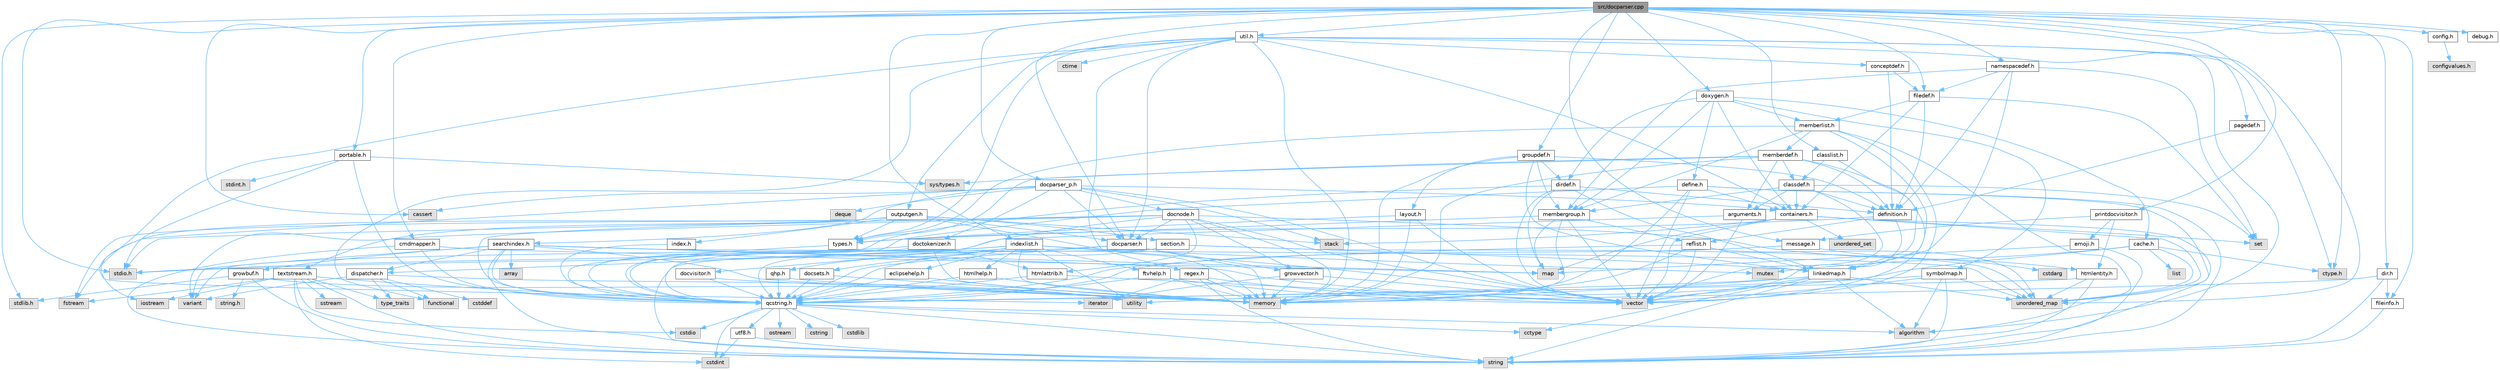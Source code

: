 digraph "src/docparser.cpp"
{
 // INTERACTIVE_SVG=YES
 // LATEX_PDF_SIZE
  bgcolor="transparent";
  edge [fontname=Helvetica,fontsize=10,labelfontname=Helvetica,labelfontsize=10];
  node [fontname=Helvetica,fontsize=10,shape=box,height=0.2,width=0.4];
  Node1 [label="src/docparser.cpp",height=0.2,width=0.4,color="gray40", fillcolor="grey60", style="filled", fontcolor="black",tooltip=" "];
  Node1 -> Node2 [color="steelblue1",style="solid"];
  Node2 [label="stdio.h",height=0.2,width=0.4,color="grey60", fillcolor="#E0E0E0", style="filled",tooltip=" "];
  Node1 -> Node3 [color="steelblue1",style="solid"];
  Node3 [label="stdlib.h",height=0.2,width=0.4,color="grey60", fillcolor="#E0E0E0", style="filled",tooltip=" "];
  Node1 -> Node4 [color="steelblue1",style="solid"];
  Node4 [label="cassert",height=0.2,width=0.4,color="grey60", fillcolor="#E0E0E0", style="filled",tooltip=" "];
  Node1 -> Node5 [color="steelblue1",style="solid"];
  Node5 [label="ctype.h",height=0.2,width=0.4,color="grey60", fillcolor="#E0E0E0", style="filled",tooltip=" "];
  Node1 -> Node6 [color="steelblue1",style="solid"];
  Node6 [label="classlist.h",height=0.2,width=0.4,color="grey40", fillcolor="white", style="filled",URL="$d2/df8/classlist_8h.html",tooltip=" "];
  Node6 -> Node7 [color="steelblue1",style="solid"];
  Node7 [label="linkedmap.h",height=0.2,width=0.4,color="grey40", fillcolor="white", style="filled",URL="$da/de1/linkedmap_8h.html",tooltip=" "];
  Node7 -> Node8 [color="steelblue1",style="solid"];
  Node8 [label="unordered_map",height=0.2,width=0.4,color="grey60", fillcolor="#E0E0E0", style="filled",tooltip=" "];
  Node7 -> Node9 [color="steelblue1",style="solid"];
  Node9 [label="vector",height=0.2,width=0.4,color="grey60", fillcolor="#E0E0E0", style="filled",tooltip=" "];
  Node7 -> Node10 [color="steelblue1",style="solid"];
  Node10 [label="memory",height=0.2,width=0.4,color="grey60", fillcolor="#E0E0E0", style="filled",tooltip=" "];
  Node7 -> Node11 [color="steelblue1",style="solid"];
  Node11 [label="string",height=0.2,width=0.4,color="grey60", fillcolor="#E0E0E0", style="filled",tooltip=" "];
  Node7 -> Node12 [color="steelblue1",style="solid"];
  Node12 [label="algorithm",height=0.2,width=0.4,color="grey60", fillcolor="#E0E0E0", style="filled",tooltip=" "];
  Node7 -> Node13 [color="steelblue1",style="solid"];
  Node13 [label="cctype",height=0.2,width=0.4,color="grey60", fillcolor="#E0E0E0", style="filled",tooltip=" "];
  Node7 -> Node14 [color="steelblue1",style="solid"];
  Node14 [label="qcstring.h",height=0.2,width=0.4,color="grey40", fillcolor="white", style="filled",URL="$d7/d5c/qcstring_8h.html",tooltip=" "];
  Node14 -> Node11 [color="steelblue1",style="solid"];
  Node14 -> Node12 [color="steelblue1",style="solid"];
  Node14 -> Node13 [color="steelblue1",style="solid"];
  Node14 -> Node15 [color="steelblue1",style="solid"];
  Node15 [label="cstring",height=0.2,width=0.4,color="grey60", fillcolor="#E0E0E0", style="filled",tooltip=" "];
  Node14 -> Node16 [color="steelblue1",style="solid"];
  Node16 [label="cstdio",height=0.2,width=0.4,color="grey60", fillcolor="#E0E0E0", style="filled",tooltip=" "];
  Node14 -> Node17 [color="steelblue1",style="solid"];
  Node17 [label="cstdlib",height=0.2,width=0.4,color="grey60", fillcolor="#E0E0E0", style="filled",tooltip=" "];
  Node14 -> Node18 [color="steelblue1",style="solid"];
  Node18 [label="cstdint",height=0.2,width=0.4,color="grey60", fillcolor="#E0E0E0", style="filled",tooltip=" "];
  Node14 -> Node19 [color="steelblue1",style="solid"];
  Node19 [label="ostream",height=0.2,width=0.4,color="grey60", fillcolor="#E0E0E0", style="filled",tooltip=" "];
  Node14 -> Node20 [color="steelblue1",style="solid"];
  Node20 [label="utf8.h",height=0.2,width=0.4,color="grey40", fillcolor="white", style="filled",URL="$db/d7c/utf8_8h.html",tooltip="Various UTF8 related helper functions."];
  Node20 -> Node18 [color="steelblue1",style="solid"];
  Node20 -> Node11 [color="steelblue1",style="solid"];
  Node6 -> Node21 [color="steelblue1",style="solid"];
  Node21 [label="classdef.h",height=0.2,width=0.4,color="grey40", fillcolor="white", style="filled",URL="$d1/da6/classdef_8h.html",tooltip=" "];
  Node21 -> Node9 [color="steelblue1",style="solid"];
  Node21 -> Node22 [color="steelblue1",style="solid"];
  Node22 [label="set",height=0.2,width=0.4,color="grey60", fillcolor="#E0E0E0", style="filled",tooltip=" "];
  Node21 -> Node23 [color="steelblue1",style="solid"];
  Node23 [label="containers.h",height=0.2,width=0.4,color="grey40", fillcolor="white", style="filled",URL="$d5/d75/containers_8h.html",tooltip=" "];
  Node23 -> Node9 [color="steelblue1",style="solid"];
  Node23 -> Node11 [color="steelblue1",style="solid"];
  Node23 -> Node22 [color="steelblue1",style="solid"];
  Node23 -> Node24 [color="steelblue1",style="solid"];
  Node24 [label="map",height=0.2,width=0.4,color="grey60", fillcolor="#E0E0E0", style="filled",tooltip=" "];
  Node23 -> Node25 [color="steelblue1",style="solid"];
  Node25 [label="unordered_set",height=0.2,width=0.4,color="grey60", fillcolor="#E0E0E0", style="filled",tooltip=" "];
  Node23 -> Node8 [color="steelblue1",style="solid"];
  Node23 -> Node26 [color="steelblue1",style="solid"];
  Node26 [label="stack",height=0.2,width=0.4,color="grey60", fillcolor="#E0E0E0", style="filled",tooltip=" "];
  Node21 -> Node27 [color="steelblue1",style="solid"];
  Node27 [label="definition.h",height=0.2,width=0.4,color="grey40", fillcolor="white", style="filled",URL="$df/da1/definition_8h.html",tooltip=" "];
  Node27 -> Node9 [color="steelblue1",style="solid"];
  Node27 -> Node28 [color="steelblue1",style="solid"];
  Node28 [label="types.h",height=0.2,width=0.4,color="grey40", fillcolor="white", style="filled",URL="$d9/d49/types_8h.html",tooltip="This file contains a number of basic enums and types."];
  Node28 -> Node14 [color="steelblue1",style="solid"];
  Node27 -> Node29 [color="steelblue1",style="solid"];
  Node29 [label="reflist.h",height=0.2,width=0.4,color="grey40", fillcolor="white", style="filled",URL="$d1/d02/reflist_8h.html",tooltip=" "];
  Node29 -> Node9 [color="steelblue1",style="solid"];
  Node29 -> Node8 [color="steelblue1",style="solid"];
  Node29 -> Node10 [color="steelblue1",style="solid"];
  Node29 -> Node14 [color="steelblue1",style="solid"];
  Node29 -> Node7 [color="steelblue1",style="solid"];
  Node21 -> Node30 [color="steelblue1",style="solid"];
  Node30 [label="arguments.h",height=0.2,width=0.4,color="grey40", fillcolor="white", style="filled",URL="$df/d9b/arguments_8h.html",tooltip=" "];
  Node30 -> Node9 [color="steelblue1",style="solid"];
  Node30 -> Node14 [color="steelblue1",style="solid"];
  Node21 -> Node31 [color="steelblue1",style="solid"];
  Node31 [label="membergroup.h",height=0.2,width=0.4,color="grey40", fillcolor="white", style="filled",URL="$d9/d11/membergroup_8h.html",tooltip=" "];
  Node31 -> Node9 [color="steelblue1",style="solid"];
  Node31 -> Node24 [color="steelblue1",style="solid"];
  Node31 -> Node10 [color="steelblue1",style="solid"];
  Node31 -> Node28 [color="steelblue1",style="solid"];
  Node31 -> Node29 [color="steelblue1",style="solid"];
  Node1 -> Node32 [color="steelblue1",style="solid"];
  Node32 [label="cmdmapper.h",height=0.2,width=0.4,color="grey40", fillcolor="white", style="filled",URL="$d3/d42/cmdmapper_8h.html",tooltip=" "];
  Node32 -> Node24 [color="steelblue1",style="solid"];
  Node32 -> Node11 [color="steelblue1",style="solid"];
  Node32 -> Node14 [color="steelblue1",style="solid"];
  Node1 -> Node33 [color="steelblue1",style="solid"];
  Node33 [label="config.h",height=0.2,width=0.4,color="grey40", fillcolor="white", style="filled",URL="$db/d16/config_8h.html",tooltip=" "];
  Node33 -> Node34 [color="steelblue1",style="solid"];
  Node34 [label="configvalues.h",height=0.2,width=0.4,color="grey60", fillcolor="#E0E0E0", style="filled",tooltip=" "];
  Node1 -> Node35 [color="steelblue1",style="solid"];
  Node35 [label="debug.h",height=0.2,width=0.4,color="grey40", fillcolor="white", style="filled",URL="$db/d16/debug_8h.html",tooltip=" "];
  Node1 -> Node36 [color="steelblue1",style="solid"];
  Node36 [label="dir.h",height=0.2,width=0.4,color="grey40", fillcolor="white", style="filled",URL="$df/d9c/dir_8h.html",tooltip=" "];
  Node36 -> Node11 [color="steelblue1",style="solid"];
  Node36 -> Node10 [color="steelblue1",style="solid"];
  Node36 -> Node37 [color="steelblue1",style="solid"];
  Node37 [label="fileinfo.h",height=0.2,width=0.4,color="grey40", fillcolor="white", style="filled",URL="$df/d45/fileinfo_8h.html",tooltip=" "];
  Node37 -> Node11 [color="steelblue1",style="solid"];
  Node1 -> Node38 [color="steelblue1",style="solid"];
  Node38 [label="docparser.h",height=0.2,width=0.4,color="grey40", fillcolor="white", style="filled",URL="$de/d9c/docparser_8h.html",tooltip=" "];
  Node38 -> Node2 [color="steelblue1",style="solid"];
  Node38 -> Node10 [color="steelblue1",style="solid"];
  Node38 -> Node14 [color="steelblue1",style="solid"];
  Node38 -> Node39 [color="steelblue1",style="solid"];
  Node39 [label="growvector.h",height=0.2,width=0.4,color="grey40", fillcolor="white", style="filled",URL="$d7/d50/growvector_8h.html",tooltip=" "];
  Node39 -> Node9 [color="steelblue1",style="solid"];
  Node39 -> Node10 [color="steelblue1",style="solid"];
  Node39 -> Node40 [color="steelblue1",style="solid"];
  Node40 [label="iterator",height=0.2,width=0.4,color="grey60", fillcolor="#E0E0E0", style="filled",tooltip=" "];
  Node1 -> Node41 [color="steelblue1",style="solid"];
  Node41 [label="docparser_p.h",height=0.2,width=0.4,color="grey40", fillcolor="white", style="filled",URL="$df/dc9/docparser__p_8h.html",tooltip="Private header shared between docparser.cpp and docnode.cpp."];
  Node41 -> Node4 [color="steelblue1",style="solid"];
  Node41 -> Node26 [color="steelblue1",style="solid"];
  Node41 -> Node40 [color="steelblue1",style="solid"];
  Node41 -> Node9 [color="steelblue1",style="solid"];
  Node41 -> Node42 [color="steelblue1",style="solid"];
  Node42 [label="deque",height=0.2,width=0.4,color="grey60", fillcolor="#E0E0E0", style="filled",tooltip=" "];
  Node41 -> Node23 [color="steelblue1",style="solid"];
  Node41 -> Node38 [color="steelblue1",style="solid"];
  Node41 -> Node43 [color="steelblue1",style="solid"];
  Node43 [label="docnode.h",height=0.2,width=0.4,color="grey40", fillcolor="white", style="filled",URL="$de/d2b/docnode_8h.html",tooltip=" "];
  Node43 -> Node2 [color="steelblue1",style="solid"];
  Node43 -> Node9 [color="steelblue1",style="solid"];
  Node43 -> Node10 [color="steelblue1",style="solid"];
  Node43 -> Node44 [color="steelblue1",style="solid"];
  Node44 [label="variant",height=0.2,width=0.4,color="grey60", fillcolor="#E0E0E0", style="filled",tooltip=" "];
  Node43 -> Node14 [color="steelblue1",style="solid"];
  Node43 -> Node45 [color="steelblue1",style="solid"];
  Node45 [label="docvisitor.h",height=0.2,width=0.4,color="grey40", fillcolor="white", style="filled",URL="$d2/d3c/docvisitor_8h.html",tooltip=" "];
  Node45 -> Node10 [color="steelblue1",style="solid"];
  Node45 -> Node14 [color="steelblue1",style="solid"];
  Node43 -> Node38 [color="steelblue1",style="solid"];
  Node43 -> Node46 [color="steelblue1",style="solid"];
  Node46 [label="htmlattrib.h",height=0.2,width=0.4,color="grey40", fillcolor="white", style="filled",URL="$d0/d73/htmlattrib_8h.html",tooltip=" "];
  Node46 -> Node9 [color="steelblue1",style="solid"];
  Node46 -> Node14 [color="steelblue1",style="solid"];
  Node43 -> Node47 [color="steelblue1",style="solid"];
  Node47 [label="htmlentity.h",height=0.2,width=0.4,color="grey40", fillcolor="white", style="filled",URL="$db/dc6/htmlentity_8h.html",tooltip=" "];
  Node47 -> Node8 [color="steelblue1",style="solid"];
  Node47 -> Node11 [color="steelblue1",style="solid"];
  Node47 -> Node14 [color="steelblue1",style="solid"];
  Node43 -> Node39 [color="steelblue1",style="solid"];
  Node41 -> Node48 [color="steelblue1",style="solid"];
  Node48 [label="doctokenizer.h",height=0.2,width=0.4,color="grey40", fillcolor="white", style="filled",URL="$d0/d0c/doctokenizer_8h.html",tooltip=" "];
  Node48 -> Node2 [color="steelblue1",style="solid"];
  Node48 -> Node10 [color="steelblue1",style="solid"];
  Node48 -> Node46 [color="steelblue1",style="solid"];
  Node48 -> Node14 [color="steelblue1",style="solid"];
  Node41 -> Node49 [color="steelblue1",style="solid"];
  Node49 [label="searchindex.h",height=0.2,width=0.4,color="grey40", fillcolor="white", style="filled",URL="$de/d07/searchindex_8h.html",tooltip="Web server based search engine."];
  Node49 -> Node10 [color="steelblue1",style="solid"];
  Node49 -> Node9 [color="steelblue1",style="solid"];
  Node49 -> Node24 [color="steelblue1",style="solid"];
  Node49 -> Node8 [color="steelblue1",style="solid"];
  Node49 -> Node11 [color="steelblue1",style="solid"];
  Node49 -> Node50 [color="steelblue1",style="solid"];
  Node50 [label="array",height=0.2,width=0.4,color="grey60", fillcolor="#E0E0E0", style="filled",tooltip=" "];
  Node49 -> Node44 [color="steelblue1",style="solid"];
  Node49 -> Node14 [color="steelblue1",style="solid"];
  Node49 -> Node51 [color="steelblue1",style="solid"];
  Node51 [label="growbuf.h",height=0.2,width=0.4,color="grey40", fillcolor="white", style="filled",URL="$dd/d72/growbuf_8h.html",tooltip=" "];
  Node51 -> Node52 [color="steelblue1",style="solid"];
  Node52 [label="utility",height=0.2,width=0.4,color="grey60", fillcolor="#E0E0E0", style="filled",tooltip=" "];
  Node51 -> Node3 [color="steelblue1",style="solid"];
  Node51 -> Node53 [color="steelblue1",style="solid"];
  Node53 [label="string.h",height=0.2,width=0.4,color="grey60", fillcolor="#E0E0E0", style="filled",tooltip=" "];
  Node51 -> Node11 [color="steelblue1",style="solid"];
  Node49 -> Node54 [color="steelblue1",style="solid"];
  Node54 [label="dispatcher.h",height=0.2,width=0.4,color="grey40", fillcolor="white", style="filled",URL="$da/d73/dispatcher_8h.html",tooltip=" "];
  Node54 -> Node55 [color="steelblue1",style="solid"];
  Node55 [label="cstddef",height=0.2,width=0.4,color="grey60", fillcolor="#E0E0E0", style="filled",tooltip=" "];
  Node54 -> Node52 [color="steelblue1",style="solid"];
  Node54 -> Node56 [color="steelblue1",style="solid"];
  Node56 [label="functional",height=0.2,width=0.4,color="grey60", fillcolor="#E0E0E0", style="filled",tooltip=" "];
  Node54 -> Node44 [color="steelblue1",style="solid"];
  Node54 -> Node57 [color="steelblue1",style="solid"];
  Node57 [label="type_traits",height=0.2,width=0.4,color="grey60", fillcolor="#E0E0E0", style="filled",tooltip=" "];
  Node1 -> Node58 [color="steelblue1",style="solid"];
  Node58 [label="doxygen.h",height=0.2,width=0.4,color="grey40", fillcolor="white", style="filled",URL="$d1/da1/doxygen_8h.html",tooltip=" "];
  Node58 -> Node23 [color="steelblue1",style="solid"];
  Node58 -> Node31 [color="steelblue1",style="solid"];
  Node58 -> Node59 [color="steelblue1",style="solid"];
  Node59 [label="dirdef.h",height=0.2,width=0.4,color="grey40", fillcolor="white", style="filled",URL="$d6/d15/dirdef_8h.html",tooltip=" "];
  Node59 -> Node9 [color="steelblue1",style="solid"];
  Node59 -> Node24 [color="steelblue1",style="solid"];
  Node59 -> Node14 [color="steelblue1",style="solid"];
  Node59 -> Node7 [color="steelblue1",style="solid"];
  Node59 -> Node27 [color="steelblue1",style="solid"];
  Node58 -> Node60 [color="steelblue1",style="solid"];
  Node60 [label="memberlist.h",height=0.2,width=0.4,color="grey40", fillcolor="white", style="filled",URL="$dd/d78/memberlist_8h.html",tooltip=" "];
  Node60 -> Node9 [color="steelblue1",style="solid"];
  Node60 -> Node12 [color="steelblue1",style="solid"];
  Node60 -> Node61 [color="steelblue1",style="solid"];
  Node61 [label="memberdef.h",height=0.2,width=0.4,color="grey40", fillcolor="white", style="filled",URL="$d4/d46/memberdef_8h.html",tooltip=" "];
  Node61 -> Node9 [color="steelblue1",style="solid"];
  Node61 -> Node10 [color="steelblue1",style="solid"];
  Node61 -> Node62 [color="steelblue1",style="solid"];
  Node62 [label="sys/types.h",height=0.2,width=0.4,color="grey60", fillcolor="#E0E0E0", style="filled",tooltip=" "];
  Node61 -> Node28 [color="steelblue1",style="solid"];
  Node61 -> Node27 [color="steelblue1",style="solid"];
  Node61 -> Node30 [color="steelblue1",style="solid"];
  Node61 -> Node21 [color="steelblue1",style="solid"];
  Node60 -> Node7 [color="steelblue1",style="solid"];
  Node60 -> Node28 [color="steelblue1",style="solid"];
  Node60 -> Node31 [color="steelblue1",style="solid"];
  Node58 -> Node63 [color="steelblue1",style="solid"];
  Node63 [label="define.h",height=0.2,width=0.4,color="grey40", fillcolor="white", style="filled",URL="$df/d67/define_8h.html",tooltip=" "];
  Node63 -> Node9 [color="steelblue1",style="solid"];
  Node63 -> Node10 [color="steelblue1",style="solid"];
  Node63 -> Node11 [color="steelblue1",style="solid"];
  Node63 -> Node8 [color="steelblue1",style="solid"];
  Node63 -> Node14 [color="steelblue1",style="solid"];
  Node63 -> Node23 [color="steelblue1",style="solid"];
  Node58 -> Node64 [color="steelblue1",style="solid"];
  Node64 [label="cache.h",height=0.2,width=0.4,color="grey40", fillcolor="white", style="filled",URL="$d3/d26/cache_8h.html",tooltip=" "];
  Node64 -> Node65 [color="steelblue1",style="solid"];
  Node65 [label="list",height=0.2,width=0.4,color="grey60", fillcolor="#E0E0E0", style="filled",tooltip=" "];
  Node64 -> Node8 [color="steelblue1",style="solid"];
  Node64 -> Node66 [color="steelblue1",style="solid"];
  Node66 [label="mutex",height=0.2,width=0.4,color="grey60", fillcolor="#E0E0E0", style="filled",tooltip=" "];
  Node64 -> Node52 [color="steelblue1",style="solid"];
  Node64 -> Node5 [color="steelblue1",style="solid"];
  Node58 -> Node67 [color="steelblue1",style="solid"];
  Node67 [label="symbolmap.h",height=0.2,width=0.4,color="grey40", fillcolor="white", style="filled",URL="$d7/ddd/symbolmap_8h.html",tooltip=" "];
  Node67 -> Node12 [color="steelblue1",style="solid"];
  Node67 -> Node8 [color="steelblue1",style="solid"];
  Node67 -> Node9 [color="steelblue1",style="solid"];
  Node67 -> Node11 [color="steelblue1",style="solid"];
  Node67 -> Node52 [color="steelblue1",style="solid"];
  Node1 -> Node68 [color="steelblue1",style="solid"];
  Node68 [label="filedef.h",height=0.2,width=0.4,color="grey40", fillcolor="white", style="filled",URL="$d4/d3a/filedef_8h.html",tooltip=" "];
  Node68 -> Node22 [color="steelblue1",style="solid"];
  Node68 -> Node27 [color="steelblue1",style="solid"];
  Node68 -> Node60 [color="steelblue1",style="solid"];
  Node68 -> Node23 [color="steelblue1",style="solid"];
  Node1 -> Node37 [color="steelblue1",style="solid"];
  Node1 -> Node69 [color="steelblue1",style="solid"];
  Node69 [label="groupdef.h",height=0.2,width=0.4,color="grey40", fillcolor="white", style="filled",URL="$d1/de6/groupdef_8h.html",tooltip=" "];
  Node69 -> Node10 [color="steelblue1",style="solid"];
  Node69 -> Node27 [color="steelblue1",style="solid"];
  Node69 -> Node59 [color="steelblue1",style="solid"];
  Node69 -> Node70 [color="steelblue1",style="solid"];
  Node70 [label="layout.h",height=0.2,width=0.4,color="grey40", fillcolor="white", style="filled",URL="$db/d51/layout_8h.html",tooltip=" "];
  Node70 -> Node10 [color="steelblue1",style="solid"];
  Node70 -> Node9 [color="steelblue1",style="solid"];
  Node70 -> Node28 [color="steelblue1",style="solid"];
  Node69 -> Node31 [color="steelblue1",style="solid"];
  Node69 -> Node7 [color="steelblue1",style="solid"];
  Node1 -> Node71 [color="steelblue1",style="solid"];
  Node71 [label="namespacedef.h",height=0.2,width=0.4,color="grey40", fillcolor="white", style="filled",URL="$d7/d97/namespacedef_8h.html",tooltip=" "];
  Node71 -> Node22 [color="steelblue1",style="solid"];
  Node71 -> Node27 [color="steelblue1",style="solid"];
  Node71 -> Node68 [color="steelblue1",style="solid"];
  Node71 -> Node7 [color="steelblue1",style="solid"];
  Node71 -> Node31 [color="steelblue1",style="solid"];
  Node1 -> Node72 [color="steelblue1",style="solid"];
  Node72 [label="message.h",height=0.2,width=0.4,color="grey40", fillcolor="white", style="filled",URL="$d2/d0d/message_8h.html",tooltip=" "];
  Node72 -> Node73 [color="steelblue1",style="solid"];
  Node73 [label="cstdarg",height=0.2,width=0.4,color="grey60", fillcolor="#E0E0E0", style="filled",tooltip=" "];
  Node72 -> Node14 [color="steelblue1",style="solid"];
  Node1 -> Node74 [color="steelblue1",style="solid"];
  Node74 [label="pagedef.h",height=0.2,width=0.4,color="grey40", fillcolor="white", style="filled",URL="$dd/d66/pagedef_8h.html",tooltip=" "];
  Node74 -> Node27 [color="steelblue1",style="solid"];
  Node1 -> Node75 [color="steelblue1",style="solid"];
  Node75 [label="portable.h",height=0.2,width=0.4,color="grey40", fillcolor="white", style="filled",URL="$d2/de2/portable_8h.html",tooltip="Portable versions of functions that are platform dependent."];
  Node75 -> Node2 [color="steelblue1",style="solid"];
  Node75 -> Node62 [color="steelblue1",style="solid"];
  Node75 -> Node76 [color="steelblue1",style="solid"];
  Node76 [label="stdint.h",height=0.2,width=0.4,color="grey60", fillcolor="#E0E0E0", style="filled",tooltip=" "];
  Node75 -> Node14 [color="steelblue1",style="solid"];
  Node1 -> Node77 [color="steelblue1",style="solid"];
  Node77 [label="printdocvisitor.h",height=0.2,width=0.4,color="grey40", fillcolor="white", style="filled",URL="$db/d73/printdocvisitor_8h.html",tooltip=" "];
  Node77 -> Node47 [color="steelblue1",style="solid"];
  Node77 -> Node78 [color="steelblue1",style="solid"];
  Node78 [label="emoji.h",height=0.2,width=0.4,color="grey40", fillcolor="white", style="filled",URL="$d6/dd3/emoji_8h.html",tooltip=" "];
  Node78 -> Node24 [color="steelblue1",style="solid"];
  Node78 -> Node11 [color="steelblue1",style="solid"];
  Node77 -> Node72 [color="steelblue1",style="solid"];
  Node1 -> Node79 [color="steelblue1",style="solid"];
  Node79 [label="util.h",height=0.2,width=0.4,color="grey40", fillcolor="white", style="filled",URL="$d8/d3c/util_8h.html",tooltip="A bunch of utility functions."];
  Node79 -> Node10 [color="steelblue1",style="solid"];
  Node79 -> Node8 [color="steelblue1",style="solid"];
  Node79 -> Node12 [color="steelblue1",style="solid"];
  Node79 -> Node56 [color="steelblue1",style="solid"];
  Node79 -> Node80 [color="steelblue1",style="solid"];
  Node80 [label="fstream",height=0.2,width=0.4,color="grey60", fillcolor="#E0E0E0", style="filled",tooltip=" "];
  Node79 -> Node81 [color="steelblue1",style="solid"];
  Node81 [label="ctime",height=0.2,width=0.4,color="grey60", fillcolor="#E0E0E0", style="filled",tooltip=" "];
  Node79 -> Node5 [color="steelblue1",style="solid"];
  Node79 -> Node28 [color="steelblue1",style="solid"];
  Node79 -> Node38 [color="steelblue1",style="solid"];
  Node79 -> Node23 [color="steelblue1",style="solid"];
  Node79 -> Node82 [color="steelblue1",style="solid"];
  Node82 [label="outputgen.h",height=0.2,width=0.4,color="grey40", fillcolor="white", style="filled",URL="$df/d06/outputgen_8h.html",tooltip=" "];
  Node82 -> Node10 [color="steelblue1",style="solid"];
  Node82 -> Node26 [color="steelblue1",style="solid"];
  Node82 -> Node83 [color="steelblue1",style="solid"];
  Node83 [label="iostream",height=0.2,width=0.4,color="grey60", fillcolor="#E0E0E0", style="filled",tooltip=" "];
  Node82 -> Node80 [color="steelblue1",style="solid"];
  Node82 -> Node28 [color="steelblue1",style="solid"];
  Node82 -> Node84 [color="steelblue1",style="solid"];
  Node84 [label="index.h",height=0.2,width=0.4,color="grey40", fillcolor="white", style="filled",URL="$d1/db5/index_8h.html",tooltip=" "];
  Node84 -> Node14 [color="steelblue1",style="solid"];
  Node82 -> Node85 [color="steelblue1",style="solid"];
  Node85 [label="section.h",height=0.2,width=0.4,color="grey40", fillcolor="white", style="filled",URL="$d1/d2a/section_8h.html",tooltip=" "];
  Node85 -> Node11 [color="steelblue1",style="solid"];
  Node85 -> Node8 [color="steelblue1",style="solid"];
  Node85 -> Node14 [color="steelblue1",style="solid"];
  Node85 -> Node7 [color="steelblue1",style="solid"];
  Node82 -> Node86 [color="steelblue1",style="solid"];
  Node86 [label="textstream.h",height=0.2,width=0.4,color="grey40", fillcolor="white", style="filled",URL="$d4/d7d/textstream_8h.html",tooltip=" "];
  Node86 -> Node11 [color="steelblue1",style="solid"];
  Node86 -> Node83 [color="steelblue1",style="solid"];
  Node86 -> Node87 [color="steelblue1",style="solid"];
  Node87 [label="sstream",height=0.2,width=0.4,color="grey60", fillcolor="#E0E0E0", style="filled",tooltip=" "];
  Node86 -> Node18 [color="steelblue1",style="solid"];
  Node86 -> Node16 [color="steelblue1",style="solid"];
  Node86 -> Node80 [color="steelblue1",style="solid"];
  Node86 -> Node57 [color="steelblue1",style="solid"];
  Node86 -> Node14 [color="steelblue1",style="solid"];
  Node82 -> Node38 [color="steelblue1",style="solid"];
  Node79 -> Node88 [color="steelblue1",style="solid"];
  Node88 [label="regex.h",height=0.2,width=0.4,color="grey40", fillcolor="white", style="filled",URL="$d1/d21/regex_8h.html",tooltip=" "];
  Node88 -> Node10 [color="steelblue1",style="solid"];
  Node88 -> Node11 [color="steelblue1",style="solid"];
  Node88 -> Node9 [color="steelblue1",style="solid"];
  Node88 -> Node40 [color="steelblue1",style="solid"];
  Node79 -> Node89 [color="steelblue1",style="solid"];
  Node89 [label="conceptdef.h",height=0.2,width=0.4,color="grey40", fillcolor="white", style="filled",URL="$da/df1/conceptdef_8h.html",tooltip=" "];
  Node89 -> Node27 [color="steelblue1",style="solid"];
  Node89 -> Node68 [color="steelblue1",style="solid"];
  Node1 -> Node90 [color="steelblue1",style="solid"];
  Node90 [label="indexlist.h",height=0.2,width=0.4,color="grey40", fillcolor="white", style="filled",URL="$d5/d61/indexlist_8h.html",tooltip=" "];
  Node90 -> Node52 [color="steelblue1",style="solid"];
  Node90 -> Node9 [color="steelblue1",style="solid"];
  Node90 -> Node10 [color="steelblue1",style="solid"];
  Node90 -> Node66 [color="steelblue1",style="solid"];
  Node90 -> Node44 [color="steelblue1",style="solid"];
  Node90 -> Node14 [color="steelblue1",style="solid"];
  Node90 -> Node54 [color="steelblue1",style="solid"];
  Node90 -> Node91 [color="steelblue1",style="solid"];
  Node91 [label="docsets.h",height=0.2,width=0.4,color="grey40", fillcolor="white", style="filled",URL="$d1/db2/docsets_8h.html",tooltip=" "];
  Node91 -> Node10 [color="steelblue1",style="solid"];
  Node91 -> Node14 [color="steelblue1",style="solid"];
  Node90 -> Node92 [color="steelblue1",style="solid"];
  Node92 [label="eclipsehelp.h",height=0.2,width=0.4,color="grey40", fillcolor="white", style="filled",URL="$db/d9e/eclipsehelp_8h.html",tooltip=" "];
  Node92 -> Node10 [color="steelblue1",style="solid"];
  Node92 -> Node14 [color="steelblue1",style="solid"];
  Node90 -> Node93 [color="steelblue1",style="solid"];
  Node93 [label="ftvhelp.h",height=0.2,width=0.4,color="grey40", fillcolor="white", style="filled",URL="$d2/d4a/ftvhelp_8h.html",tooltip=" "];
  Node93 -> Node10 [color="steelblue1",style="solid"];
  Node93 -> Node9 [color="steelblue1",style="solid"];
  Node93 -> Node14 [color="steelblue1",style="solid"];
  Node90 -> Node94 [color="steelblue1",style="solid"];
  Node94 [label="htmlhelp.h",height=0.2,width=0.4,color="grey40", fillcolor="white", style="filled",URL="$d8/dc3/htmlhelp_8h.html",tooltip=" "];
  Node94 -> Node10 [color="steelblue1",style="solid"];
  Node94 -> Node14 [color="steelblue1",style="solid"];
  Node90 -> Node95 [color="steelblue1",style="solid"];
  Node95 [label="qhp.h",height=0.2,width=0.4,color="grey40", fillcolor="white", style="filled",URL="$dc/d20/qhp_8h.html",tooltip=" "];
  Node95 -> Node10 [color="steelblue1",style="solid"];
  Node95 -> Node14 [color="steelblue1",style="solid"];
}
